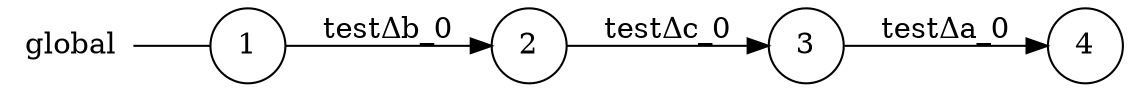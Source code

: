 digraph global {
	rankdir="LR";
	n_0 [label="global", shape="plaintext"];
	n_1 [id="3", shape=circle, label="3"];
	n_2 [id="4", shape=circle, label="4"];
	n_3 [id="2", shape=circle, label="2"];
	n_4 [id="1", shape=circle, label="1"];
	n_0 -> n_4 [arrowhead=none];

	n_3 -> n_1 [id="[$e|1]", label="testΔc_0"];
	n_4 -> n_3 [id="[$e|0]", label="testΔb_0"];
	n_1 -> n_2 [id="[$e|2]", label="testΔa_0"];
}
